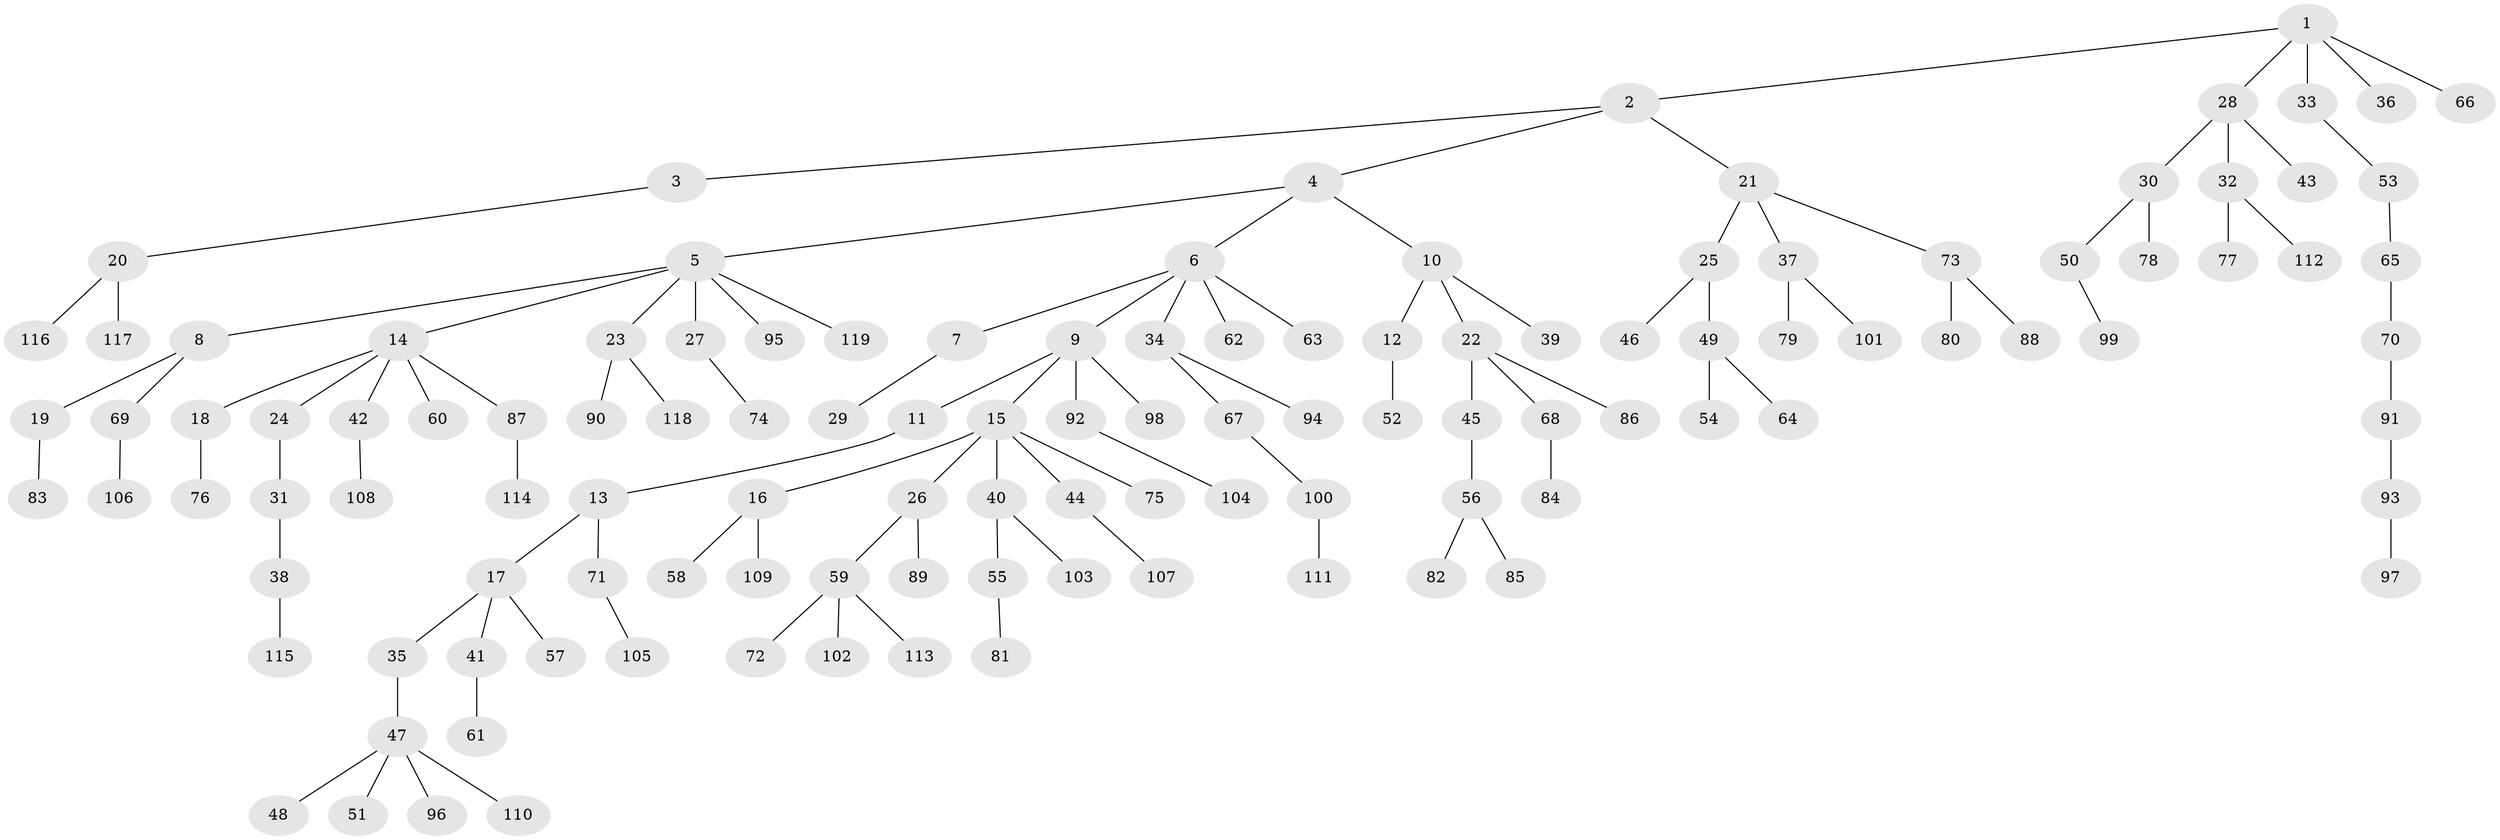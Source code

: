 // coarse degree distribution, {4: 0.07228915662650602, 6: 0.03614457831325301, 2: 0.20481927710843373, 8: 0.012048192771084338, 5: 0.024096385542168676, 3: 0.060240963855421686, 7: 0.012048192771084338, 1: 0.5783132530120482}
// Generated by graph-tools (version 1.1) at 2025/52/02/27/25 19:52:12]
// undirected, 119 vertices, 118 edges
graph export_dot {
graph [start="1"]
  node [color=gray90,style=filled];
  1;
  2;
  3;
  4;
  5;
  6;
  7;
  8;
  9;
  10;
  11;
  12;
  13;
  14;
  15;
  16;
  17;
  18;
  19;
  20;
  21;
  22;
  23;
  24;
  25;
  26;
  27;
  28;
  29;
  30;
  31;
  32;
  33;
  34;
  35;
  36;
  37;
  38;
  39;
  40;
  41;
  42;
  43;
  44;
  45;
  46;
  47;
  48;
  49;
  50;
  51;
  52;
  53;
  54;
  55;
  56;
  57;
  58;
  59;
  60;
  61;
  62;
  63;
  64;
  65;
  66;
  67;
  68;
  69;
  70;
  71;
  72;
  73;
  74;
  75;
  76;
  77;
  78;
  79;
  80;
  81;
  82;
  83;
  84;
  85;
  86;
  87;
  88;
  89;
  90;
  91;
  92;
  93;
  94;
  95;
  96;
  97;
  98;
  99;
  100;
  101;
  102;
  103;
  104;
  105;
  106;
  107;
  108;
  109;
  110;
  111;
  112;
  113;
  114;
  115;
  116;
  117;
  118;
  119;
  1 -- 2;
  1 -- 28;
  1 -- 33;
  1 -- 36;
  1 -- 66;
  2 -- 3;
  2 -- 4;
  2 -- 21;
  3 -- 20;
  4 -- 5;
  4 -- 6;
  4 -- 10;
  5 -- 8;
  5 -- 14;
  5 -- 23;
  5 -- 27;
  5 -- 95;
  5 -- 119;
  6 -- 7;
  6 -- 9;
  6 -- 34;
  6 -- 62;
  6 -- 63;
  7 -- 29;
  8 -- 19;
  8 -- 69;
  9 -- 11;
  9 -- 15;
  9 -- 92;
  9 -- 98;
  10 -- 12;
  10 -- 22;
  10 -- 39;
  11 -- 13;
  12 -- 52;
  13 -- 17;
  13 -- 71;
  14 -- 18;
  14 -- 24;
  14 -- 42;
  14 -- 60;
  14 -- 87;
  15 -- 16;
  15 -- 26;
  15 -- 40;
  15 -- 44;
  15 -- 75;
  16 -- 58;
  16 -- 109;
  17 -- 35;
  17 -- 41;
  17 -- 57;
  18 -- 76;
  19 -- 83;
  20 -- 116;
  20 -- 117;
  21 -- 25;
  21 -- 37;
  21 -- 73;
  22 -- 45;
  22 -- 68;
  22 -- 86;
  23 -- 90;
  23 -- 118;
  24 -- 31;
  25 -- 46;
  25 -- 49;
  26 -- 59;
  26 -- 89;
  27 -- 74;
  28 -- 30;
  28 -- 32;
  28 -- 43;
  30 -- 50;
  30 -- 78;
  31 -- 38;
  32 -- 77;
  32 -- 112;
  33 -- 53;
  34 -- 67;
  34 -- 94;
  35 -- 47;
  37 -- 79;
  37 -- 101;
  38 -- 115;
  40 -- 55;
  40 -- 103;
  41 -- 61;
  42 -- 108;
  44 -- 107;
  45 -- 56;
  47 -- 48;
  47 -- 51;
  47 -- 96;
  47 -- 110;
  49 -- 54;
  49 -- 64;
  50 -- 99;
  53 -- 65;
  55 -- 81;
  56 -- 82;
  56 -- 85;
  59 -- 72;
  59 -- 102;
  59 -- 113;
  65 -- 70;
  67 -- 100;
  68 -- 84;
  69 -- 106;
  70 -- 91;
  71 -- 105;
  73 -- 80;
  73 -- 88;
  87 -- 114;
  91 -- 93;
  92 -- 104;
  93 -- 97;
  100 -- 111;
}
